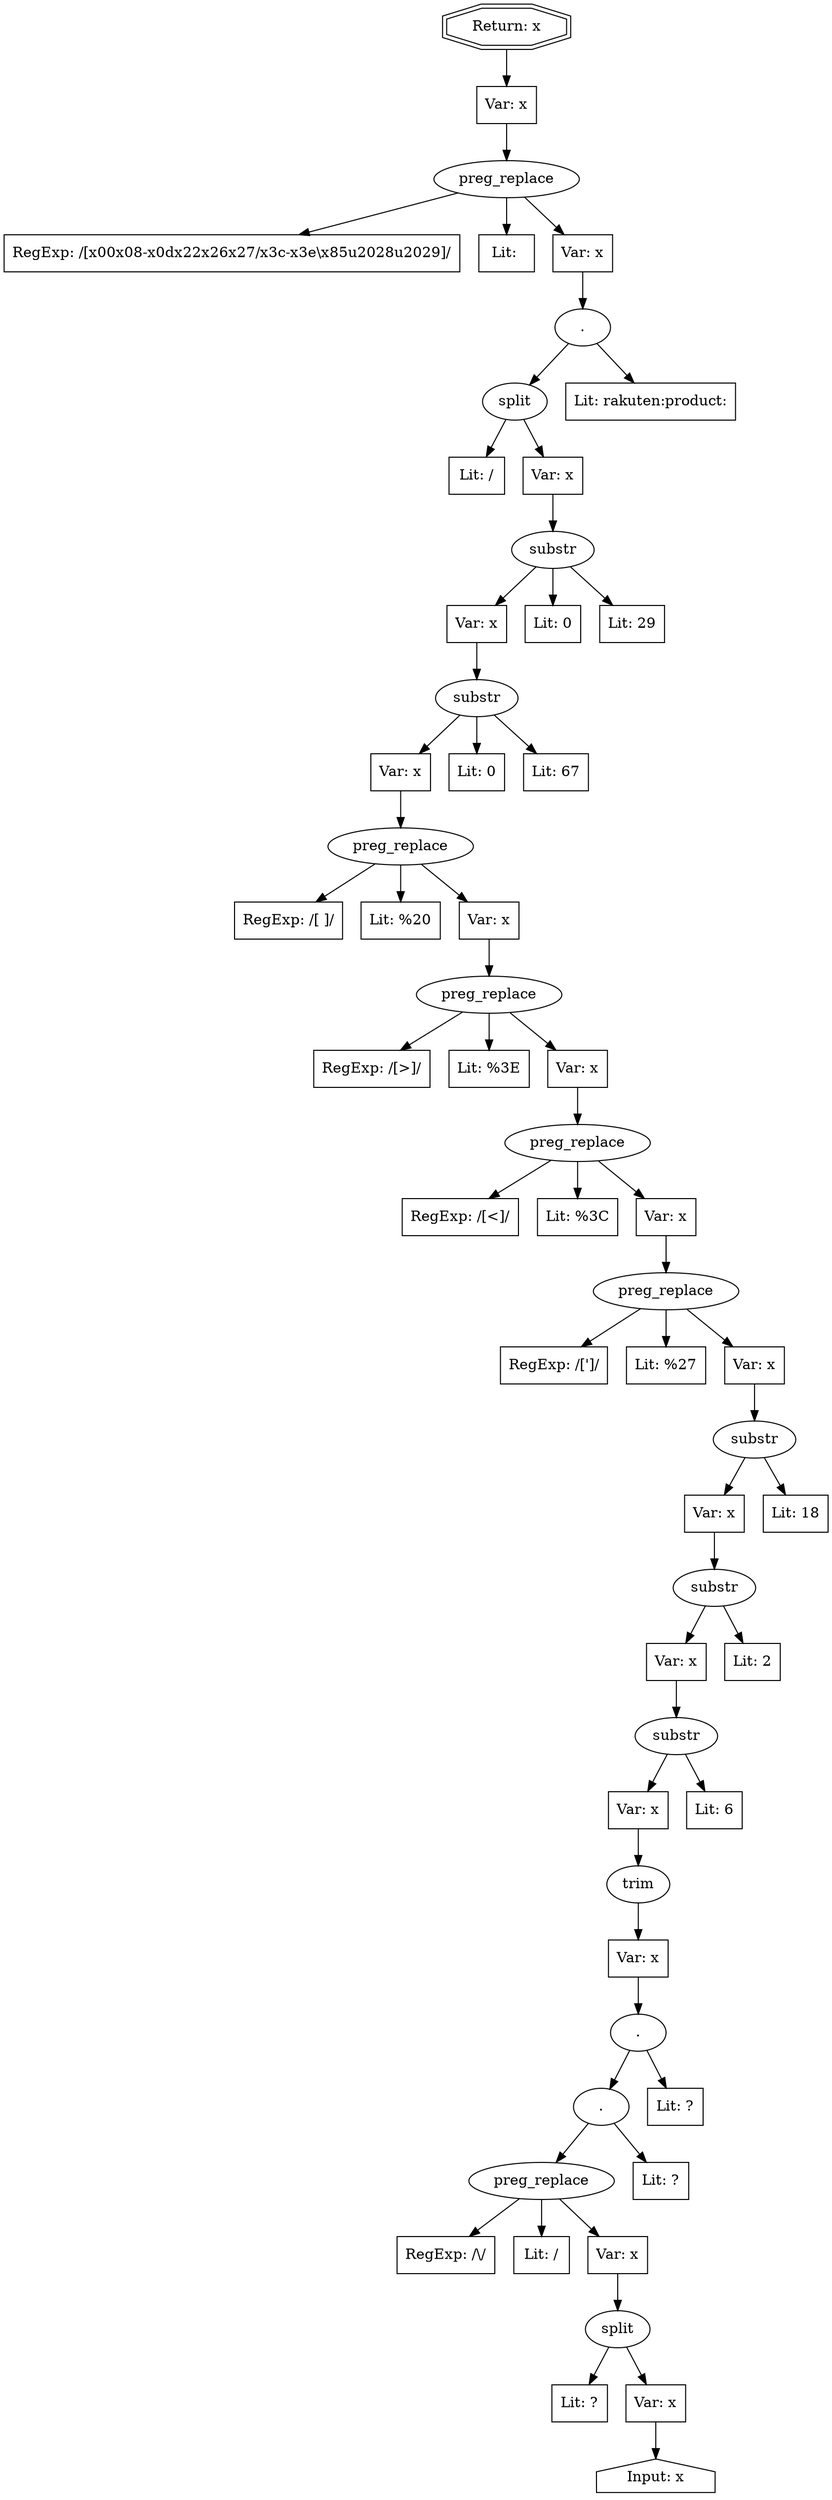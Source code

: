 // Finding: edb1a2bf-03b1-46f3-8a9a-70e59d0d03d2
// Finding.url: https://www.example321.com/shop/buloso/product/A433258/?s-id=RADTop-MerchantRecom-ProductName##</iframe></style></script></object></embed></textarea><img src=x onerror=taintfoxLog('53b0a1d0d6454096b12c11ddb36d2b5c')><!--/*
// Finding.parentloc: https://www.example321.com/shop/buloso/product/A433258/?s-id=RADTop-MerchantRecom-ProductName##</iframe></style></script></object></embed></textarea><img src=x onerror=taintfoxLog('53b0a1d0d6454096b12c11ddb36d2b5c')><!--/*
// Finding.domain: www.example321.com
// Finding.base_domain: example321.com
// Finding.source: location.href
// Finding.sink: innerHTML
// Sanitizer.score: 13
// Sanitizer.name: lb[7]
// Sanitizer.location: https://www.example22.com/gtm.js?id=GTM-NCZWHJ&l=TagtoodataLayer&t=450297 - lb[7]:1048:426
// Finding.begin: 445
// Finding.end: 452
// Finding.original_uuid: 4adaded5-54d0-4543-a866-afc057e58c34
// Finding.TwentyFiveMillionFlowsId: 1748953669
// Finding.script: https://www.example22.com/gtm.js?id=GTM-NCZWHJ&l=TagtoodataLayer&t=450297
// Finding.line: 1057
// Exploit.uuid: 53b0a1d0-d645-4096-b12c-11ddb36d2b5c
// Exploit.success: false
// Exploit.status: validated
// Exploit.method: C
// Exploit.type: html
// Exploit.token: text
// Exploit.content: 8
// Exploit.quote_type: None
// Exploit.tag: None
// Exploit.break_out: #</iframe></style></script></object></embed></textarea><img src=x onerror=
// Exploit.break_in: ><!--/*
// Exploit.payload: #</iframe></style></script></object></embed></textarea><img src=x onerror=taintfoxLog(1)><!--/*
// Exploit.begin_taint_url: 47
// Exploit.end_taint_url: 54
// Exploit.replace_begin_url: 93
// Exploit.replace_end_url: 93
// Exploit.replace_begin_param: 685
// Exploit.replace_end_param: 685
// Issues.LargestEncodeAttrStringChain: 0
// Issues.LargestTextFragmentEncodeChainLength: 0
// Issues.HasApproximation: true
// Issues.HasMissingImplementation: false
// Issues.HasInfiniteRegexWithFunctionReplacer: false
// Issues.MergedSplitAndJoins: true
// Issues.HasUrlInRhsOfReplace: false
// Issues.HasUrlInLhsOfReplace: false
// Issues.HasCookieValueInLhsOfreplace: false
// Issues.HasCookieValueInRhsOfreplace: false
// Issues.HasCookieValueInMatchPattern: false
// Issues.HasCookieValueInExecPattern: false
// Issues.RemovedLRConcats: false
// Issues.RemovedReplaceArtifacts: false
// Issues.HasUrlInMatchPattern: false
// Issues.HasUrlInExecPattern: false
// Issues.RemovedNOPreplaces: false
// Issues.Known_sanitizer: false
// DepGraph.hash: 617267206
// DepGraph.sanitizer_hash: 1980465453
// Merged split and join statements 
// Merged split and join statements 
// Merged split and join statements 
// Merged split and join statements 
// Approximated Implementation for: replace([\x00\x08-\x0d\x22\x26\x27\/\x3c-\x3e\\\x85\u2028\u2029]/g: 1, s: 0, u: 0, m: 0, i: 0 [escapes(<: 1, >: 1, &: 1, ": 1, ': 1, /: 1, \: 1, =: 1), function_rhs: true], 'function(a){return ub[a]}') - Other Exception: ReferenceError: ub is not defined 
digraph cfg {
n0 [shape=house, label="Input: x"];
n1 [shape=ellipse, label="split"];
n2 [shape=box, label="Lit: ?"];
n3 [shape=box, label="Var: x"];
n4 [shape=ellipse, label="preg_replace"];
n5 [shape=box, label="RegExp: /\\/"];
n6 [shape=box, label="Lit: /"];
n7 [shape=box, label="Var: x"];
n8 [shape=ellipse, label="."];
n9 [shape=box, label="Lit: ?"];
n10 [shape=ellipse, label="."];
n11 [shape=box, label="Lit: ?"];
n12 [shape=ellipse, label="trim"];
n13 [shape=box, label="Var: x"];
n14 [shape=ellipse, label="substr"];
n15 [shape=box, label="Var: x"];
n16 [shape=box, label="Lit: 6"];
n17 [shape=ellipse, label="substr"];
n18 [shape=box, label="Var: x"];
n19 [shape=box, label="Lit: 2"];
n20 [shape=ellipse, label="substr"];
n21 [shape=box, label="Var: x"];
n22 [shape=box, label="Lit: 18"];
n23 [shape=ellipse, label="preg_replace"];
n24 [shape=box, label="RegExp: /[']/"];
n25 [shape=box, label="Lit: %27"];
n26 [shape=box, label="Var: x"];
n27 [shape=ellipse, label="preg_replace"];
n28 [shape=box, label="RegExp: /[<]/"];
n29 [shape=box, label="Lit: %3C"];
n30 [shape=box, label="Var: x"];
n31 [shape=ellipse, label="preg_replace"];
n32 [shape=box, label="RegExp: /[>]/"];
n33 [shape=box, label="Lit: %3E"];
n34 [shape=box, label="Var: x"];
n35 [shape=ellipse, label="preg_replace"];
n36 [shape=box, label="RegExp: /[ ]/"];
n37 [shape=box, label="Lit: %20"];
n38 [shape=box, label="Var: x"];
n39 [shape=ellipse, label="substr"];
n40 [shape=box, label="Var: x"];
n41 [shape=box, label="Lit: 0"];
n42 [shape=box, label="Lit: 67"];
n43 [shape=ellipse, label="substr"];
n44 [shape=box, label="Var: x"];
n45 [shape=box, label="Lit: 0"];
n46 [shape=box, label="Lit: 29"];
n47 [shape=ellipse, label="split"];
n48 [shape=box, label="Lit: /"];
n49 [shape=box, label="Var: x"];
n50 [shape=ellipse, label="."];
n51 [shape=box, label="Lit: rakuten:product:"];
n52 [shape=ellipse, label="preg_replace"];
n53 [shape=box, label="RegExp: /[\x00\x08-\x0d\x22\x26\x27\/\x3c-\x3e\\\x85\u2028\u2029]/"];
n54 [shape=box, label="Lit: "];
n55 [shape=box, label="Var: x"];
n56 [shape=box, label="Var: x"];
n57 [shape=doubleoctagon, label="Return: x"];
n3 -> n0;
n1 -> n2;
n1 -> n3;
n7 -> n1;
n4 -> n5;
n4 -> n6;
n4 -> n7;
n8 -> n9;
n8 -> n4;
n10 -> n8;
n10 -> n11;
n13 -> n10;
n12 -> n13;
n15 -> n12;
n14 -> n15;
n14 -> n16;
n18 -> n14;
n17 -> n18;
n17 -> n19;
n21 -> n17;
n20 -> n21;
n20 -> n22;
n26 -> n20;
n23 -> n24;
n23 -> n25;
n23 -> n26;
n30 -> n23;
n27 -> n28;
n27 -> n29;
n27 -> n30;
n34 -> n27;
n31 -> n32;
n31 -> n33;
n31 -> n34;
n38 -> n31;
n35 -> n36;
n35 -> n37;
n35 -> n38;
n40 -> n35;
n39 -> n40;
n39 -> n41;
n39 -> n42;
n44 -> n39;
n43 -> n44;
n43 -> n45;
n43 -> n46;
n49 -> n43;
n47 -> n48;
n47 -> n49;
n50 -> n51;
n50 -> n47;
n55 -> n50;
n52 -> n53;
n52 -> n54;
n52 -> n55;
n56 -> n52;
n57 -> n56;
}